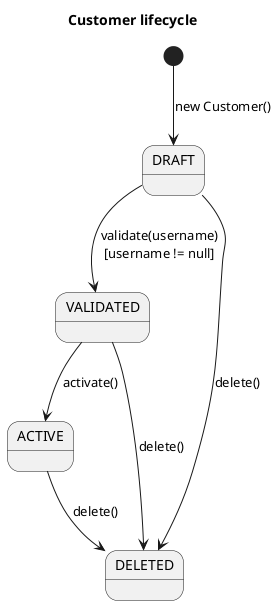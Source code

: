 @startuml
title Customer lifecycle

[*] --> DRAFT : new Customer()

state DRAFT
state VALIDATED
state ACTIVE
state DELETED

DRAFT --> VALIDATED : validate(username)\n[username != null]
VALIDATED --> ACTIVE : activate()

DRAFT --> DELETED : delete()
VALIDATED --> DELETED : delete()
ACTIVE --> DELETED : delete()
@enduml